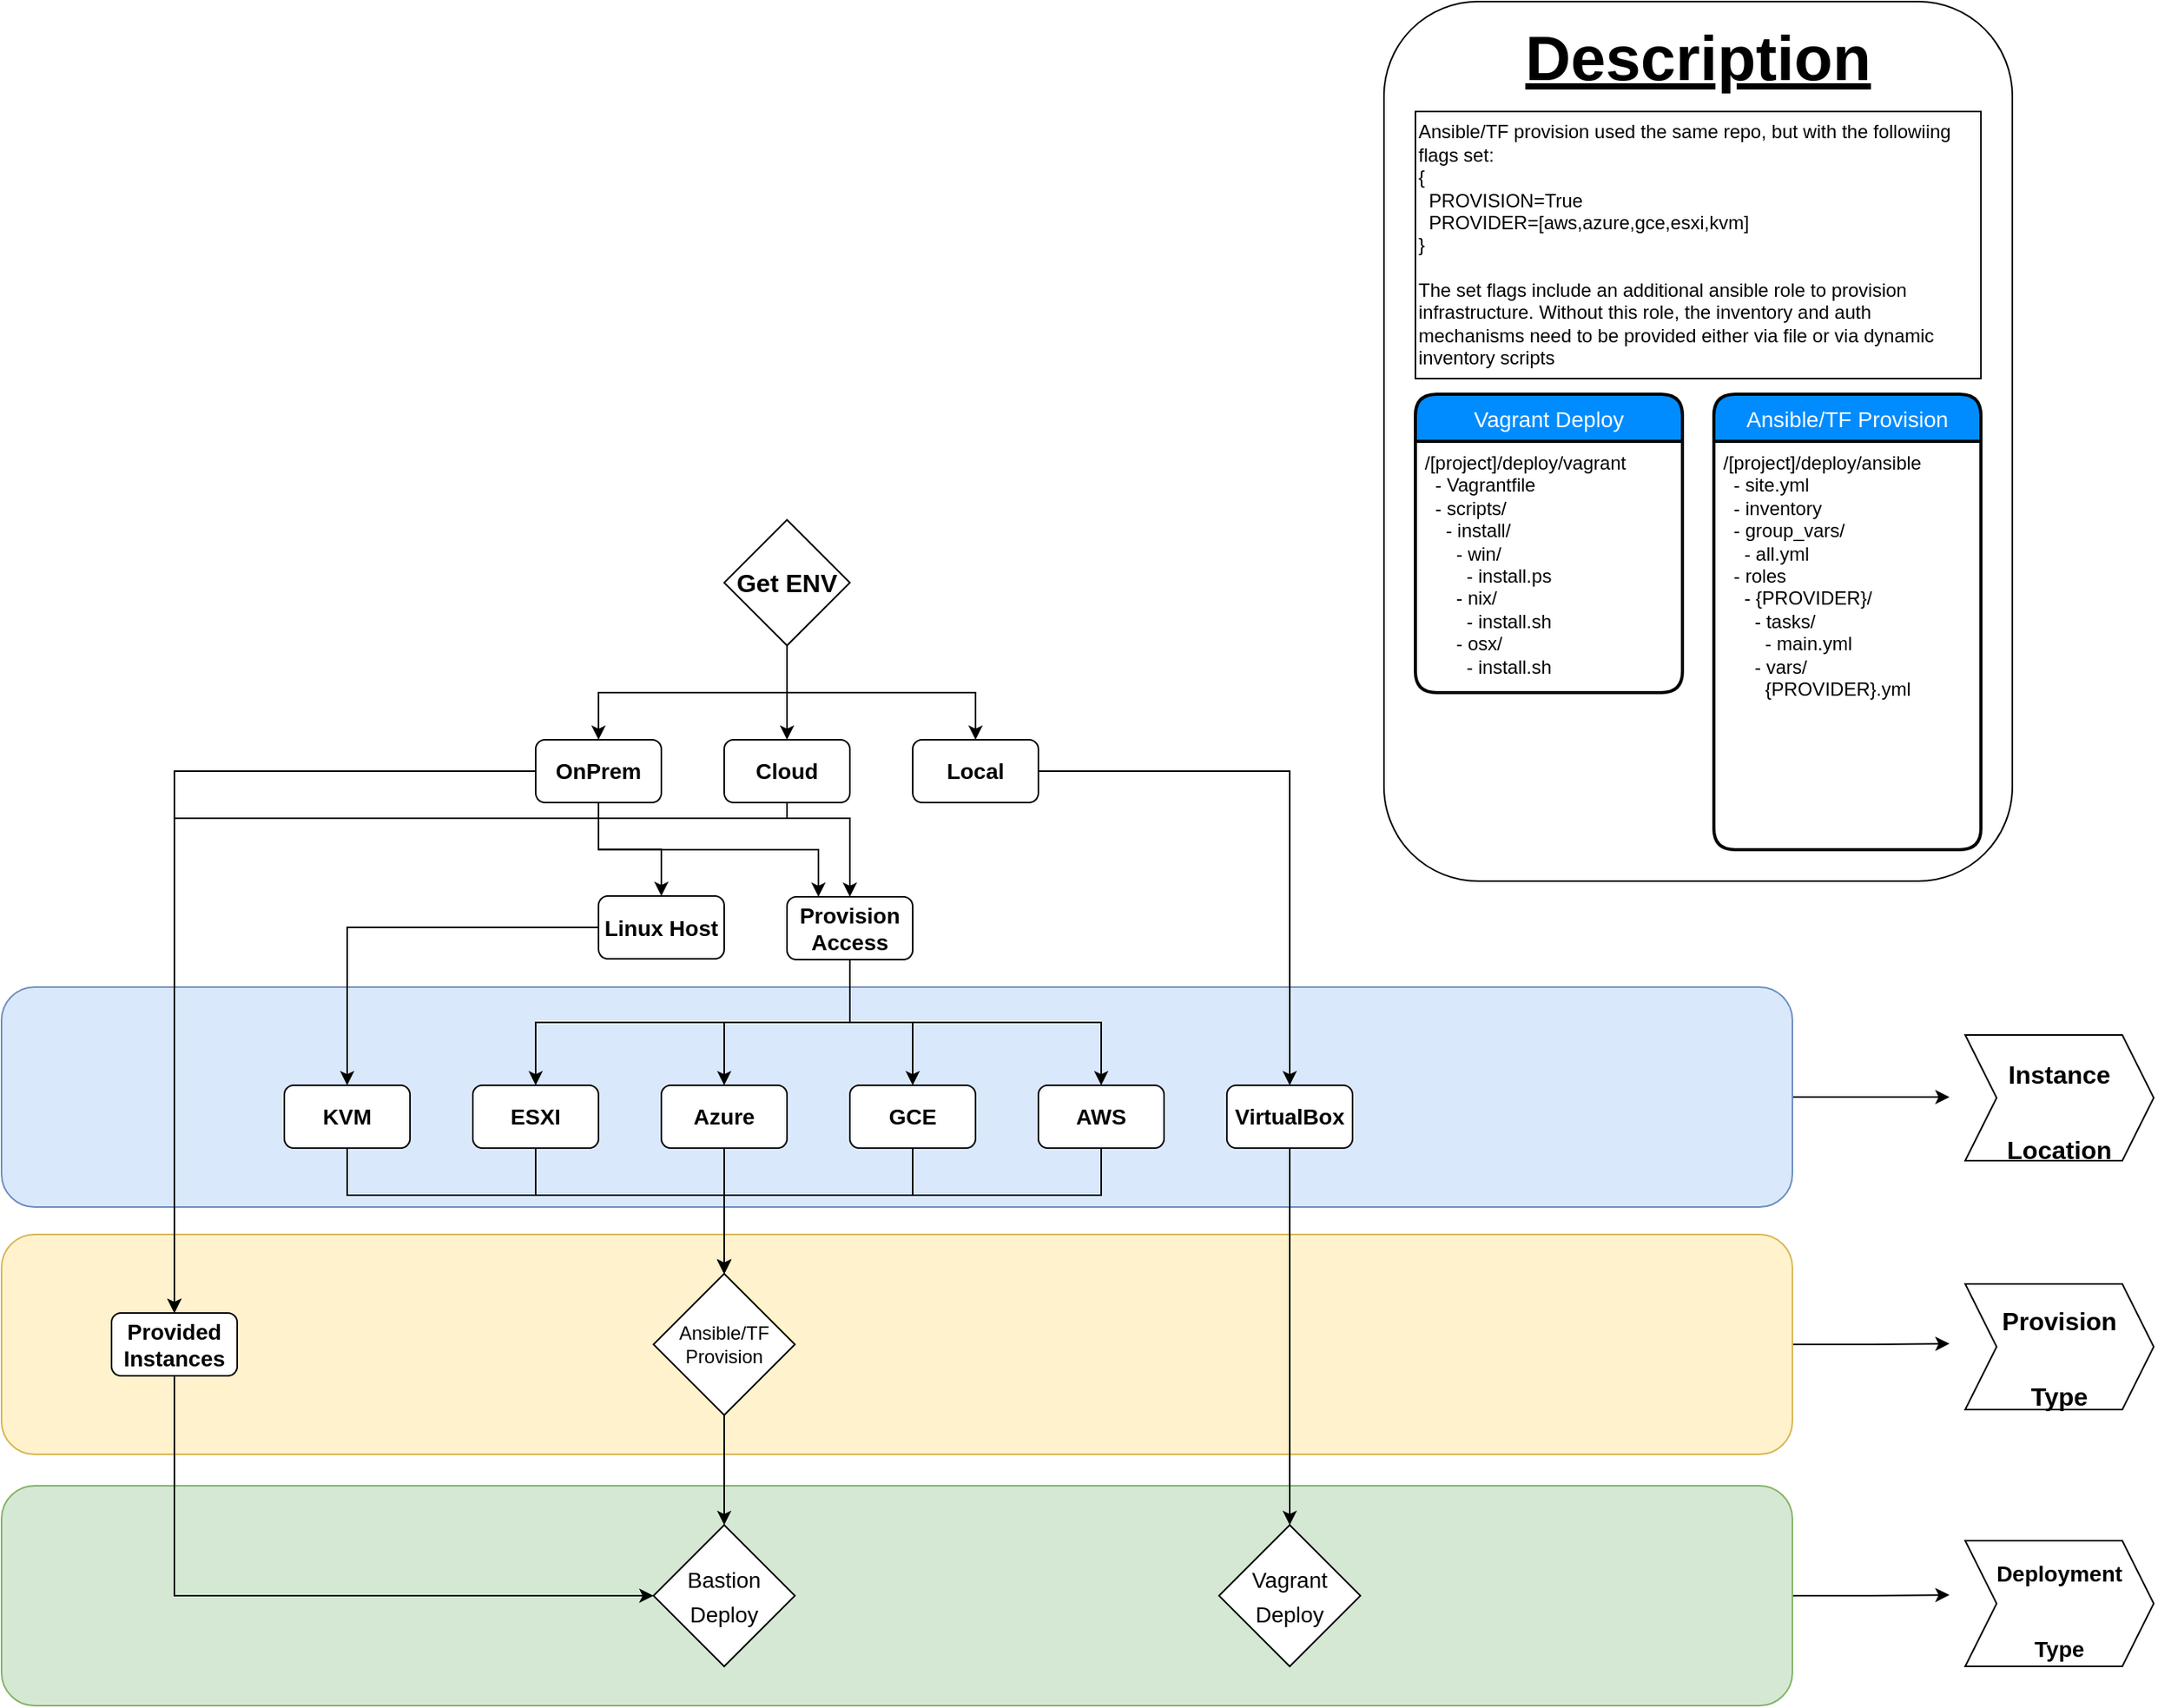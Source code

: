 <mxfile version="12.3.8" type="github" pages="1">
  <diagram id="vmkbKAbH_n-bo9jZ-tSG" name="Page-1">
    <mxGraphModel dx="1610" dy="2332" grid="1" gridSize="10" guides="1" tooltips="1" connect="1" arrows="1" fold="1" page="1" pageScale="1" pageWidth="850" pageHeight="1100" math="0" shadow="0">
      <root>
        <mxCell id="0"/>
        <mxCell id="1" parent="0"/>
        <mxCell id="32lyYXzTAk1-BhZjpvMS-181" style="edgeStyle=orthogonalEdgeStyle;rounded=0;orthogonalLoop=1;jettySize=auto;html=1;exitX=1;exitY=0.5;exitDx=0;exitDy=0;entryX=0;entryY=0.5;entryDx=0;entryDy=0;fontSize=40;" edge="1" parent="1" source="32lyYXzTAk1-BhZjpvMS-165" target="32lyYXzTAk1-BhZjpvMS-170">
          <mxGeometry relative="1" as="geometry"/>
        </mxCell>
        <mxCell id="32lyYXzTAk1-BhZjpvMS-165" value="" style="rounded=1;whiteSpace=wrap;html=1;fontSize=40;align=left;fillColor=#dae8fc;strokeColor=#6c8ebf;" vertex="1" parent="1">
          <mxGeometry x="60" y="57.5" width="1140" height="140" as="geometry"/>
        </mxCell>
        <mxCell id="32lyYXzTAk1-BhZjpvMS-180" style="edgeStyle=orthogonalEdgeStyle;rounded=0;orthogonalLoop=1;jettySize=auto;html=1;exitX=1;exitY=0.5;exitDx=0;exitDy=0;entryX=0;entryY=0.5;entryDx=0;entryDy=0;fontSize=40;" edge="1" parent="1" source="32lyYXzTAk1-BhZjpvMS-164" target="32lyYXzTAk1-BhZjpvMS-174">
          <mxGeometry relative="1" as="geometry"/>
        </mxCell>
        <mxCell id="32lyYXzTAk1-BhZjpvMS-164" value="" style="rounded=1;whiteSpace=wrap;html=1;fontSize=40;align=left;fillColor=#fff2cc;strokeColor=#d6b656;" vertex="1" parent="1">
          <mxGeometry x="60" y="215" width="1140" height="140" as="geometry"/>
        </mxCell>
        <mxCell id="32lyYXzTAk1-BhZjpvMS-179" style="edgeStyle=orthogonalEdgeStyle;rounded=0;orthogonalLoop=1;jettySize=auto;html=1;exitX=1;exitY=0.5;exitDx=0;exitDy=0;entryX=0;entryY=0.5;entryDx=0;entryDy=0;fontSize=40;" edge="1" parent="1" source="32lyYXzTAk1-BhZjpvMS-163" target="32lyYXzTAk1-BhZjpvMS-176">
          <mxGeometry relative="1" as="geometry"/>
        </mxCell>
        <mxCell id="32lyYXzTAk1-BhZjpvMS-163" value="" style="rounded=1;whiteSpace=wrap;html=1;fontSize=40;align=left;fillColor=#d5e8d4;strokeColor=#82b366;" vertex="1" parent="1">
          <mxGeometry x="60" y="375" width="1140" height="140" as="geometry"/>
        </mxCell>
        <mxCell id="32lyYXzTAk1-BhZjpvMS-135" value="" style="rounded=1;whiteSpace=wrap;html=1;fontSize=12;align=left;" vertex="1" parent="1">
          <mxGeometry x="940" y="-570" width="400" height="560" as="geometry"/>
        </mxCell>
        <mxCell id="32lyYXzTAk1-BhZjpvMS-3" style="edgeStyle=orthogonalEdgeStyle;rounded=0;orthogonalLoop=1;jettySize=auto;html=1;exitX=0.5;exitY=1;exitDx=0;exitDy=0;entryX=0.5;entryY=0;entryDx=0;entryDy=0;fontSize=18;" edge="1" parent="1" source="32lyYXzTAk1-BhZjpvMS-6" target="32lyYXzTAk1-BhZjpvMS-7">
          <mxGeometry relative="1" as="geometry"/>
        </mxCell>
        <mxCell id="32lyYXzTAk1-BhZjpvMS-4" style="edgeStyle=orthogonalEdgeStyle;rounded=0;orthogonalLoop=1;jettySize=auto;html=1;exitX=0.5;exitY=1;exitDx=0;exitDy=0;entryX=0.5;entryY=0;entryDx=0;entryDy=0;fontSize=18;" edge="1" parent="1" source="32lyYXzTAk1-BhZjpvMS-6" target="32lyYXzTAk1-BhZjpvMS-8">
          <mxGeometry relative="1" as="geometry"/>
        </mxCell>
        <mxCell id="32lyYXzTAk1-BhZjpvMS-5" style="edgeStyle=orthogonalEdgeStyle;rounded=0;orthogonalLoop=1;jettySize=auto;html=1;exitX=0.5;exitY=1;exitDx=0;exitDy=0;entryX=0.5;entryY=0;entryDx=0;entryDy=0;fontSize=18;" edge="1" parent="1" source="32lyYXzTAk1-BhZjpvMS-6" target="32lyYXzTAk1-BhZjpvMS-9">
          <mxGeometry relative="1" as="geometry"/>
        </mxCell>
        <mxCell id="32lyYXzTAk1-BhZjpvMS-6" value="&lt;font style=&quot;font-size: 16px&quot;&gt;Get ENV&lt;br&gt;&lt;/font&gt;" style="rhombus;whiteSpace=wrap;html=1;fontSize=18;fontStyle=1" vertex="1" parent="1">
          <mxGeometry x="520" y="-240" width="80" height="80" as="geometry"/>
        </mxCell>
        <mxCell id="32lyYXzTAk1-BhZjpvMS-141" style="edgeStyle=orthogonalEdgeStyle;rounded=0;orthogonalLoop=1;jettySize=auto;html=1;exitX=0.5;exitY=1;exitDx=0;exitDy=0;entryX=0.25;entryY=0;entryDx=0;entryDy=0;fontSize=40;" edge="1" parent="1" source="32lyYXzTAk1-BhZjpvMS-7" target="32lyYXzTAk1-BhZjpvMS-19">
          <mxGeometry relative="1" as="geometry"/>
        </mxCell>
        <mxCell id="32lyYXzTAk1-BhZjpvMS-142" style="edgeStyle=orthogonalEdgeStyle;rounded=0;orthogonalLoop=1;jettySize=auto;html=1;exitX=0.5;exitY=1;exitDx=0;exitDy=0;entryX=0.5;entryY=0;entryDx=0;entryDy=0;fontSize=40;" edge="1" parent="1" source="32lyYXzTAk1-BhZjpvMS-7" target="32lyYXzTAk1-BhZjpvMS-36">
          <mxGeometry relative="1" as="geometry"/>
        </mxCell>
        <mxCell id="32lyYXzTAk1-BhZjpvMS-148" style="edgeStyle=orthogonalEdgeStyle;rounded=0;orthogonalLoop=1;jettySize=auto;html=1;exitX=0;exitY=0.5;exitDx=0;exitDy=0;entryX=0.5;entryY=0;entryDx=0;entryDy=0;fontSize=40;" edge="1" parent="1" source="32lyYXzTAk1-BhZjpvMS-7" target="32lyYXzTAk1-BhZjpvMS-18">
          <mxGeometry relative="1" as="geometry"/>
        </mxCell>
        <mxCell id="32lyYXzTAk1-BhZjpvMS-7" value="OnPrem" style="rounded=1;whiteSpace=wrap;html=1;fontSize=14;fontStyle=1" vertex="1" parent="1">
          <mxGeometry x="400" y="-100" width="80" height="40" as="geometry"/>
        </mxCell>
        <mxCell id="32lyYXzTAk1-BhZjpvMS-149" style="edgeStyle=orthogonalEdgeStyle;rounded=0;orthogonalLoop=1;jettySize=auto;html=1;entryX=0.5;entryY=0;entryDx=0;entryDy=0;fontSize=40;" edge="1" parent="1" target="32lyYXzTAk1-BhZjpvMS-18">
          <mxGeometry relative="1" as="geometry">
            <mxPoint x="560" y="-60" as="sourcePoint"/>
            <Array as="points">
              <mxPoint x="560" y="-60"/>
              <mxPoint x="560" y="-50"/>
              <mxPoint x="306" y="-50"/>
            </Array>
          </mxGeometry>
        </mxCell>
        <mxCell id="32lyYXzTAk1-BhZjpvMS-150" style="edgeStyle=orthogonalEdgeStyle;rounded=0;orthogonalLoop=1;jettySize=auto;html=1;exitX=0.5;exitY=1;exitDx=0;exitDy=0;entryX=0.5;entryY=0;entryDx=0;entryDy=0;fontSize=40;" edge="1" parent="1" source="32lyYXzTAk1-BhZjpvMS-8" target="32lyYXzTAk1-BhZjpvMS-19">
          <mxGeometry relative="1" as="geometry">
            <Array as="points">
              <mxPoint x="560" y="-50"/>
              <mxPoint x="600" y="-50"/>
            </Array>
          </mxGeometry>
        </mxCell>
        <mxCell id="32lyYXzTAk1-BhZjpvMS-8" value="Cloud" style="rounded=1;whiteSpace=wrap;html=1;fontSize=14;fontStyle=1" vertex="1" parent="1">
          <mxGeometry x="520" y="-100" width="80" height="40" as="geometry"/>
        </mxCell>
        <mxCell id="32lyYXzTAk1-BhZjpvMS-146" style="edgeStyle=orthogonalEdgeStyle;rounded=0;orthogonalLoop=1;jettySize=auto;html=1;exitX=1;exitY=0.5;exitDx=0;exitDy=0;entryX=0.5;entryY=0;entryDx=0;entryDy=0;fontSize=40;" edge="1" parent="1" source="32lyYXzTAk1-BhZjpvMS-9" target="32lyYXzTAk1-BhZjpvMS-25">
          <mxGeometry relative="1" as="geometry"/>
        </mxCell>
        <mxCell id="32lyYXzTAk1-BhZjpvMS-9" value="Local" style="rounded=1;whiteSpace=wrap;html=1;fontSize=14;fontStyle=1" vertex="1" parent="1">
          <mxGeometry x="640" y="-100" width="80" height="40" as="geometry"/>
        </mxCell>
        <mxCell id="32lyYXzTAk1-BhZjpvMS-161" style="edgeStyle=orthogonalEdgeStyle;rounded=0;orthogonalLoop=1;jettySize=auto;html=1;exitX=0.5;exitY=1;exitDx=0;exitDy=0;entryX=0;entryY=0.5;entryDx=0;entryDy=0;fontSize=40;" edge="1" parent="1" source="32lyYXzTAk1-BhZjpvMS-18" target="32lyYXzTAk1-BhZjpvMS-107">
          <mxGeometry relative="1" as="geometry"/>
        </mxCell>
        <mxCell id="32lyYXzTAk1-BhZjpvMS-18" value="Provided Instances" style="rounded=1;whiteSpace=wrap;html=1;fontSize=14;fontStyle=1" vertex="1" parent="1">
          <mxGeometry x="130" y="265" width="80" height="40" as="geometry"/>
        </mxCell>
        <mxCell id="32lyYXzTAk1-BhZjpvMS-110" style="edgeStyle=orthogonalEdgeStyle;rounded=0;orthogonalLoop=1;jettySize=auto;html=1;exitX=0.5;exitY=1;exitDx=0;exitDy=0;entryX=0.5;entryY=0;entryDx=0;entryDy=0;fontSize=13;" edge="1" parent="1" source="32lyYXzTAk1-BhZjpvMS-19" target="32lyYXzTAk1-BhZjpvMS-35">
          <mxGeometry relative="1" as="geometry"/>
        </mxCell>
        <mxCell id="32lyYXzTAk1-BhZjpvMS-113" value="" style="edgeStyle=orthogonalEdgeStyle;rounded=0;orthogonalLoop=1;jettySize=auto;html=1;fontSize=13;" edge="1" parent="1" source="32lyYXzTAk1-BhZjpvMS-19" target="32lyYXzTAk1-BhZjpvMS-32">
          <mxGeometry relative="1" as="geometry"/>
        </mxCell>
        <mxCell id="32lyYXzTAk1-BhZjpvMS-114" style="edgeStyle=orthogonalEdgeStyle;rounded=0;orthogonalLoop=1;jettySize=auto;html=1;exitX=0.5;exitY=1;exitDx=0;exitDy=0;entryX=0.5;entryY=0;entryDx=0;entryDy=0;fontSize=13;" edge="1" parent="1" source="32lyYXzTAk1-BhZjpvMS-19" target="32lyYXzTAk1-BhZjpvMS-31">
          <mxGeometry relative="1" as="geometry"/>
        </mxCell>
        <mxCell id="32lyYXzTAk1-BhZjpvMS-115" style="edgeStyle=orthogonalEdgeStyle;rounded=0;orthogonalLoop=1;jettySize=auto;html=1;exitX=0.5;exitY=1;exitDx=0;exitDy=0;entryX=0.5;entryY=0;entryDx=0;entryDy=0;fontSize=13;" edge="1" parent="1" source="32lyYXzTAk1-BhZjpvMS-19" target="32lyYXzTAk1-BhZjpvMS-34">
          <mxGeometry relative="1" as="geometry"/>
        </mxCell>
        <mxCell id="32lyYXzTAk1-BhZjpvMS-19" value="Provision Access" style="rounded=1;whiteSpace=wrap;html=1;fontSize=14;fontStyle=1" vertex="1" parent="1">
          <mxGeometry x="560" width="80" height="40" as="geometry"/>
        </mxCell>
        <mxCell id="32lyYXzTAk1-BhZjpvMS-162" style="edgeStyle=orthogonalEdgeStyle;rounded=0;orthogonalLoop=1;jettySize=auto;html=1;exitX=0.5;exitY=1;exitDx=0;exitDy=0;entryX=0.5;entryY=0;entryDx=0;entryDy=0;fontSize=40;" edge="1" parent="1" source="32lyYXzTAk1-BhZjpvMS-25" target="32lyYXzTAk1-BhZjpvMS-56">
          <mxGeometry relative="1" as="geometry"/>
        </mxCell>
        <mxCell id="32lyYXzTAk1-BhZjpvMS-25" value="VirtualBox" style="rounded=1;whiteSpace=wrap;html=1;fontSize=14;fontStyle=1" vertex="1" parent="1">
          <mxGeometry x="840" y="120" width="80" height="40" as="geometry"/>
        </mxCell>
        <mxCell id="32lyYXzTAk1-BhZjpvMS-156" style="edgeStyle=orthogonalEdgeStyle;rounded=0;orthogonalLoop=1;jettySize=auto;html=1;exitX=0.5;exitY=1;exitDx=0;exitDy=0;entryX=0.5;entryY=0;entryDx=0;entryDy=0;fontSize=40;" edge="1" parent="1" source="32lyYXzTAk1-BhZjpvMS-31" target="32lyYXzTAk1-BhZjpvMS-108">
          <mxGeometry relative="1" as="geometry">
            <Array as="points">
              <mxPoint x="760" y="190"/>
              <mxPoint x="520" y="190"/>
            </Array>
          </mxGeometry>
        </mxCell>
        <mxCell id="32lyYXzTAk1-BhZjpvMS-31" value="AWS" style="rounded=1;whiteSpace=wrap;html=1;fontSize=14;fontStyle=1" vertex="1" parent="1">
          <mxGeometry x="720" y="120" width="80" height="40" as="geometry"/>
        </mxCell>
        <mxCell id="32lyYXzTAk1-BhZjpvMS-157" style="edgeStyle=orthogonalEdgeStyle;rounded=0;orthogonalLoop=1;jettySize=auto;html=1;exitX=0.5;exitY=1;exitDx=0;exitDy=0;entryX=0.5;entryY=0;entryDx=0;entryDy=0;fontSize=40;" edge="1" parent="1" source="32lyYXzTAk1-BhZjpvMS-32" target="32lyYXzTAk1-BhZjpvMS-108">
          <mxGeometry relative="1" as="geometry">
            <Array as="points">
              <mxPoint x="640" y="190"/>
              <mxPoint x="520" y="190"/>
            </Array>
          </mxGeometry>
        </mxCell>
        <mxCell id="32lyYXzTAk1-BhZjpvMS-32" value="GCE" style="rounded=1;whiteSpace=wrap;html=1;fontSize=14;fontStyle=1" vertex="1" parent="1">
          <mxGeometry x="600" y="120" width="80" height="40" as="geometry"/>
        </mxCell>
        <mxCell id="32lyYXzTAk1-BhZjpvMS-154" style="edgeStyle=orthogonalEdgeStyle;rounded=0;orthogonalLoop=1;jettySize=auto;html=1;exitX=0.5;exitY=1;exitDx=0;exitDy=0;entryX=0.5;entryY=0;entryDx=0;entryDy=0;fontSize=40;" edge="1" parent="1" source="32lyYXzTAk1-BhZjpvMS-34" target="32lyYXzTAk1-BhZjpvMS-108">
          <mxGeometry relative="1" as="geometry"/>
        </mxCell>
        <mxCell id="32lyYXzTAk1-BhZjpvMS-34" value="Azure" style="rounded=1;whiteSpace=wrap;html=1;fontSize=14;fontStyle=1" vertex="1" parent="1">
          <mxGeometry x="480" y="120" width="80" height="40" as="geometry"/>
        </mxCell>
        <mxCell id="32lyYXzTAk1-BhZjpvMS-158" style="edgeStyle=orthogonalEdgeStyle;rounded=0;orthogonalLoop=1;jettySize=auto;html=1;exitX=0.5;exitY=1;exitDx=0;exitDy=0;entryX=0.5;entryY=0;entryDx=0;entryDy=0;fontSize=40;" edge="1" parent="1" source="32lyYXzTAk1-BhZjpvMS-35" target="32lyYXzTAk1-BhZjpvMS-108">
          <mxGeometry relative="1" as="geometry">
            <Array as="points">
              <mxPoint x="400" y="190"/>
              <mxPoint x="520" y="190"/>
            </Array>
          </mxGeometry>
        </mxCell>
        <mxCell id="32lyYXzTAk1-BhZjpvMS-35" value="ESXI" style="rounded=1;whiteSpace=wrap;html=1;fontSize=14;fontStyle=1" vertex="1" parent="1">
          <mxGeometry x="360" y="120" width="80" height="40" as="geometry"/>
        </mxCell>
        <mxCell id="32lyYXzTAk1-BhZjpvMS-106" style="edgeStyle=orthogonalEdgeStyle;rounded=0;orthogonalLoop=1;jettySize=auto;html=1;exitX=0;exitY=0.5;exitDx=0;exitDy=0;entryX=0.5;entryY=0;entryDx=0;entryDy=0;fontSize=14;" edge="1" parent="1" source="32lyYXzTAk1-BhZjpvMS-36" target="32lyYXzTAk1-BhZjpvMS-54">
          <mxGeometry relative="1" as="geometry"/>
        </mxCell>
        <mxCell id="32lyYXzTAk1-BhZjpvMS-36" value="Linux Host" style="rounded=1;whiteSpace=wrap;html=1;fontSize=14;fontStyle=1" vertex="1" parent="1">
          <mxGeometry x="440" y="-0.5" width="80" height="40" as="geometry"/>
        </mxCell>
        <mxCell id="32lyYXzTAk1-BhZjpvMS-159" style="edgeStyle=orthogonalEdgeStyle;rounded=0;orthogonalLoop=1;jettySize=auto;html=1;exitX=0.5;exitY=1;exitDx=0;exitDy=0;entryX=0.5;entryY=0;entryDx=0;entryDy=0;fontSize=40;" edge="1" parent="1" source="32lyYXzTAk1-BhZjpvMS-54" target="32lyYXzTAk1-BhZjpvMS-108">
          <mxGeometry relative="1" as="geometry">
            <Array as="points">
              <mxPoint x="280" y="190"/>
              <mxPoint x="520" y="190"/>
            </Array>
          </mxGeometry>
        </mxCell>
        <mxCell id="32lyYXzTAk1-BhZjpvMS-54" value="KVM" style="rounded=1;whiteSpace=wrap;html=1;fontSize=14;fontStyle=1" vertex="1" parent="1">
          <mxGeometry x="240" y="120" width="80" height="40" as="geometry"/>
        </mxCell>
        <mxCell id="32lyYXzTAk1-BhZjpvMS-56" value="&lt;font style=&quot;font-size: 14px&quot;&gt;Vagrant Deploy&lt;br&gt;&lt;/font&gt;" style="rhombus;whiteSpace=wrap;html=1;fontSize=18;fontStyle=0" vertex="1" parent="1">
          <mxGeometry x="835" y="400" width="90" height="90" as="geometry"/>
        </mxCell>
        <mxCell id="32lyYXzTAk1-BhZjpvMS-61" value="Vagrant Deploy" style="swimlane;childLayout=stackLayout;horizontal=1;startSize=30;horizontalStack=0;fillColor=#008cff;fontColor=#FFFFFF;rounded=1;fontSize=14;fontStyle=0;strokeWidth=2;resizeParent=0;resizeLast=1;shadow=0;dashed=0;align=center;" vertex="1" parent="1">
          <mxGeometry x="960" y="-320" width="170" height="190" as="geometry"/>
        </mxCell>
        <mxCell id="32lyYXzTAk1-BhZjpvMS-62" value="/[project]/deploy/vagrant&lt;br&gt;&amp;nbsp; - Vagrantfile&lt;br&gt;&amp;nbsp; - scripts/&lt;br&gt;&amp;nbsp;&amp;nbsp;&amp;nbsp; - install/&lt;br&gt;&amp;nbsp;&amp;nbsp;&amp;nbsp;&amp;nbsp;&amp;nbsp; - win/&lt;br&gt;&amp;nbsp;&amp;nbsp;&amp;nbsp;&amp;nbsp;&amp;nbsp;&amp;nbsp;&amp;nbsp; - install.ps&lt;br&gt;&amp;nbsp;&amp;nbsp;&amp;nbsp;&amp;nbsp;&amp;nbsp; - nix/&amp;nbsp;&amp;nbsp;&amp;nbsp;&amp;nbsp;&amp;nbsp;&amp;nbsp;&amp;nbsp; &lt;br&gt;&lt;div&gt;&amp;nbsp;&amp;nbsp;&amp;nbsp;&amp;nbsp;&amp;nbsp;&amp;nbsp;&amp;nbsp; - install.sh&lt;/div&gt;&lt;div&gt;&amp;nbsp;&amp;nbsp;&amp;nbsp;&amp;nbsp;&amp;nbsp; - osx/&lt;br&gt;&lt;/div&gt;&lt;div&gt;&amp;nbsp;&amp;nbsp;&amp;nbsp;&amp;nbsp;&amp;nbsp;&amp;nbsp;&amp;nbsp; - install.sh&lt;/div&gt;&lt;div&gt;&lt;br&gt;&lt;/div&gt;&lt;div&gt;&lt;br&gt;&lt;/div&gt;" style="align=left;strokeColor=none;fillColor=none;spacingLeft=4;fontSize=12;verticalAlign=top;resizable=0;rotatable=0;part=1;html=1;" vertex="1" parent="32lyYXzTAk1-BhZjpvMS-61">
          <mxGeometry y="30" width="170" height="160" as="geometry"/>
        </mxCell>
        <mxCell id="32lyYXzTAk1-BhZjpvMS-107" value="&lt;font style=&quot;font-size: 14px&quot;&gt;Bastion Deploy&lt;br&gt;&lt;/font&gt;" style="rhombus;whiteSpace=wrap;html=1;fontSize=18;fontStyle=0" vertex="1" parent="1">
          <mxGeometry x="475" y="400" width="90" height="90" as="geometry"/>
        </mxCell>
        <mxCell id="32lyYXzTAk1-BhZjpvMS-160" style="edgeStyle=orthogonalEdgeStyle;rounded=0;orthogonalLoop=1;jettySize=auto;html=1;exitX=0.5;exitY=1;exitDx=0;exitDy=0;fontSize=40;" edge="1" parent="1" source="32lyYXzTAk1-BhZjpvMS-108" target="32lyYXzTAk1-BhZjpvMS-107">
          <mxGeometry relative="1" as="geometry"/>
        </mxCell>
        <mxCell id="32lyYXzTAk1-BhZjpvMS-108" value="&lt;font style=&quot;font-size: 12px;&quot;&gt;Ansible/TF Provision&lt;br style=&quot;font-size: 12px;&quot;&gt;&lt;/font&gt;" style="rhombus;whiteSpace=wrap;html=1;fontSize=12;fontStyle=0" vertex="1" parent="1">
          <mxGeometry x="475" y="240" width="90" height="90" as="geometry"/>
        </mxCell>
        <mxCell id="32lyYXzTAk1-BhZjpvMS-128" value="Ansible/TF Provision" style="swimlane;childLayout=stackLayout;horizontal=1;startSize=30;horizontalStack=0;fillColor=#008cff;fontColor=#FFFFFF;rounded=1;fontSize=14;fontStyle=0;strokeWidth=2;resizeParent=0;resizeLast=1;shadow=0;dashed=0;align=center;" vertex="1" parent="1">
          <mxGeometry x="1150" y="-320" width="170" height="290" as="geometry"/>
        </mxCell>
        <mxCell id="32lyYXzTAk1-BhZjpvMS-129" value="/[project]/deploy/ansible&lt;br&gt;&lt;div&gt;&amp;nbsp; - site.yml&lt;/div&gt;&lt;div&gt;&amp;nbsp; - inventory&lt;br&gt;&lt;/div&gt;&lt;div&gt;&amp;nbsp; - group_vars/&lt;/div&gt;&lt;div&gt;&amp;nbsp;&amp;nbsp;&amp;nbsp; - all.yml&lt;/div&gt;&lt;div&gt;&amp;nbsp; - roles&lt;/div&gt;&lt;div&gt;&amp;nbsp;&amp;nbsp;&amp;nbsp; - {PROVIDER}/&lt;/div&gt;&lt;div&gt;&amp;nbsp;&amp;nbsp;&amp;nbsp;&amp;nbsp;&amp;nbsp; - tasks/&lt;/div&gt;&lt;div&gt;&amp;nbsp;&amp;nbsp;&amp;nbsp;&amp;nbsp;&amp;nbsp;&amp;nbsp;&amp;nbsp; - main.yml&lt;/div&gt;&lt;div&gt;&amp;nbsp;&amp;nbsp;&amp;nbsp;&amp;nbsp;&amp;nbsp; - vars/&lt;/div&gt;&lt;div&gt;&amp;nbsp;&amp;nbsp;&amp;nbsp;&amp;nbsp;&amp;nbsp;&amp;nbsp;&amp;nbsp; {PROVIDER}.yml&lt;/div&gt;&lt;div&gt;&lt;br&gt;&lt;/div&gt;&lt;div&gt;&lt;br&gt;&lt;/div&gt;&lt;div&gt;&lt;br&gt;&lt;/div&gt;&lt;div&gt;&lt;br&gt;&lt;/div&gt;" style="align=left;strokeColor=none;fillColor=none;spacingLeft=4;fontSize=12;verticalAlign=top;resizable=0;rotatable=0;part=1;html=1;" vertex="1" parent="32lyYXzTAk1-BhZjpvMS-128">
          <mxGeometry y="30" width="170" height="260" as="geometry"/>
        </mxCell>
        <mxCell id="32lyYXzTAk1-BhZjpvMS-132" value="&lt;div&gt;Ansible/TF provision used the same repo, but with the followiing flags set:&lt;/div&gt;&lt;div&gt;{&lt;/div&gt;&lt;div&gt;&amp;nbsp; PROVISION=True&lt;/div&gt;&lt;div&gt;&amp;nbsp; PROVIDER=[aws,azure,gce,esxi,kvm] &lt;br&gt;&lt;/div&gt;&lt;div&gt;}&lt;/div&gt;&lt;div&gt;&lt;br&gt;&lt;/div&gt;&lt;div&gt;The set flags include an additional ansible role to provision infrastructure. Without this role, the inventory and auth mechanisms need to be provided either via file or via dynamic inventory scripts&lt;br&gt;&lt;/div&gt;" style="rounded=0;whiteSpace=wrap;html=1;fontSize=12;align=left;" vertex="1" parent="1">
          <mxGeometry x="960" y="-500" width="360" height="170" as="geometry"/>
        </mxCell>
        <mxCell id="32lyYXzTAk1-BhZjpvMS-136" value="Description" style="text;html=1;strokeColor=none;fillColor=none;align=center;verticalAlign=middle;whiteSpace=wrap;rounded=0;fontSize=40;fontStyle=5" vertex="1" parent="1">
          <mxGeometry x="990" y="-560" width="300" height="50" as="geometry"/>
        </mxCell>
        <mxCell id="32lyYXzTAk1-BhZjpvMS-169" value="" style="shape=step;perimeter=stepPerimeter;whiteSpace=wrap;html=1;fixedSize=1;fontSize=40;align=left;" vertex="1" parent="1">
          <mxGeometry x="1310" y="88" width="120" height="80" as="geometry"/>
        </mxCell>
        <mxCell id="32lyYXzTAk1-BhZjpvMS-170" value="&lt;p style=&quot;line-height: 110%&quot;&gt;&lt;/p&gt;&lt;div align=&quot;center&quot;&gt;&lt;b&gt;&lt;font style=&quot;font-size: 16px&quot;&gt;Instance&lt;/font&gt;&lt;/b&gt;&lt;/div&gt;&lt;div align=&quot;center&quot;&gt;&lt;b&gt;&lt;font style=&quot;font-size: 16px ; line-height: 90%&quot;&gt;Location&lt;/font&gt;&lt;br&gt;&lt;/b&gt;&lt;/div&gt;&lt;p&gt;&lt;/p&gt;" style="text;html=1;strokeColor=none;fillColor=none;align=center;verticalAlign=middle;whiteSpace=wrap;rounded=0;fontSize=40;" vertex="1" parent="1">
          <mxGeometry x="1300" y="92.5" width="140" height="70" as="geometry"/>
        </mxCell>
        <mxCell id="32lyYXzTAk1-BhZjpvMS-173" value="" style="shape=step;perimeter=stepPerimeter;whiteSpace=wrap;html=1;fixedSize=1;fontSize=40;align=left;" vertex="1" parent="1">
          <mxGeometry x="1310" y="246.5" width="120" height="80" as="geometry"/>
        </mxCell>
        <mxCell id="32lyYXzTAk1-BhZjpvMS-174" value="&lt;p style=&quot;line-height: 110%&quot;&gt;&lt;/p&gt;&lt;div align=&quot;center&quot;&gt;&lt;b&gt;&lt;font style=&quot;font-size: 16px&quot;&gt;Provision&lt;/font&gt;&lt;/b&gt;&lt;/div&gt;&lt;div align=&quot;center&quot;&gt;&lt;b&gt;&lt;font style=&quot;font-size: 16px&quot;&gt;Type&lt;/font&gt;&lt;/b&gt;&lt;/div&gt;&lt;p&gt;&lt;/p&gt;" style="text;html=1;strokeColor=none;fillColor=none;align=center;verticalAlign=middle;whiteSpace=wrap;rounded=0;fontSize=40;" vertex="1" parent="1">
          <mxGeometry x="1300" y="249.5" width="140" height="70" as="geometry"/>
        </mxCell>
        <mxCell id="32lyYXzTAk1-BhZjpvMS-175" value="" style="shape=step;perimeter=stepPerimeter;whiteSpace=wrap;html=1;fixedSize=1;fontSize=40;align=left;" vertex="1" parent="1">
          <mxGeometry x="1310" y="410" width="120" height="80" as="geometry"/>
        </mxCell>
        <mxCell id="32lyYXzTAk1-BhZjpvMS-176" value="&lt;div&gt;&lt;font style=&quot;font-size: 14px&quot;&gt;&lt;b&gt;Deployment&lt;/b&gt;&lt;/font&gt;&lt;/div&gt;&lt;div&gt;&lt;font style=&quot;font-size: 14px&quot;&gt;&lt;b&gt; Type&lt;/b&gt;&lt;/font&gt;&lt;/div&gt;" style="text;html=1;strokeColor=none;fillColor=none;align=center;verticalAlign=middle;whiteSpace=wrap;rounded=0;fontSize=40;" vertex="1" parent="1">
          <mxGeometry x="1300" y="409.5" width="140" height="70" as="geometry"/>
        </mxCell>
      </root>
    </mxGraphModel>
  </diagram>
</mxfile>
